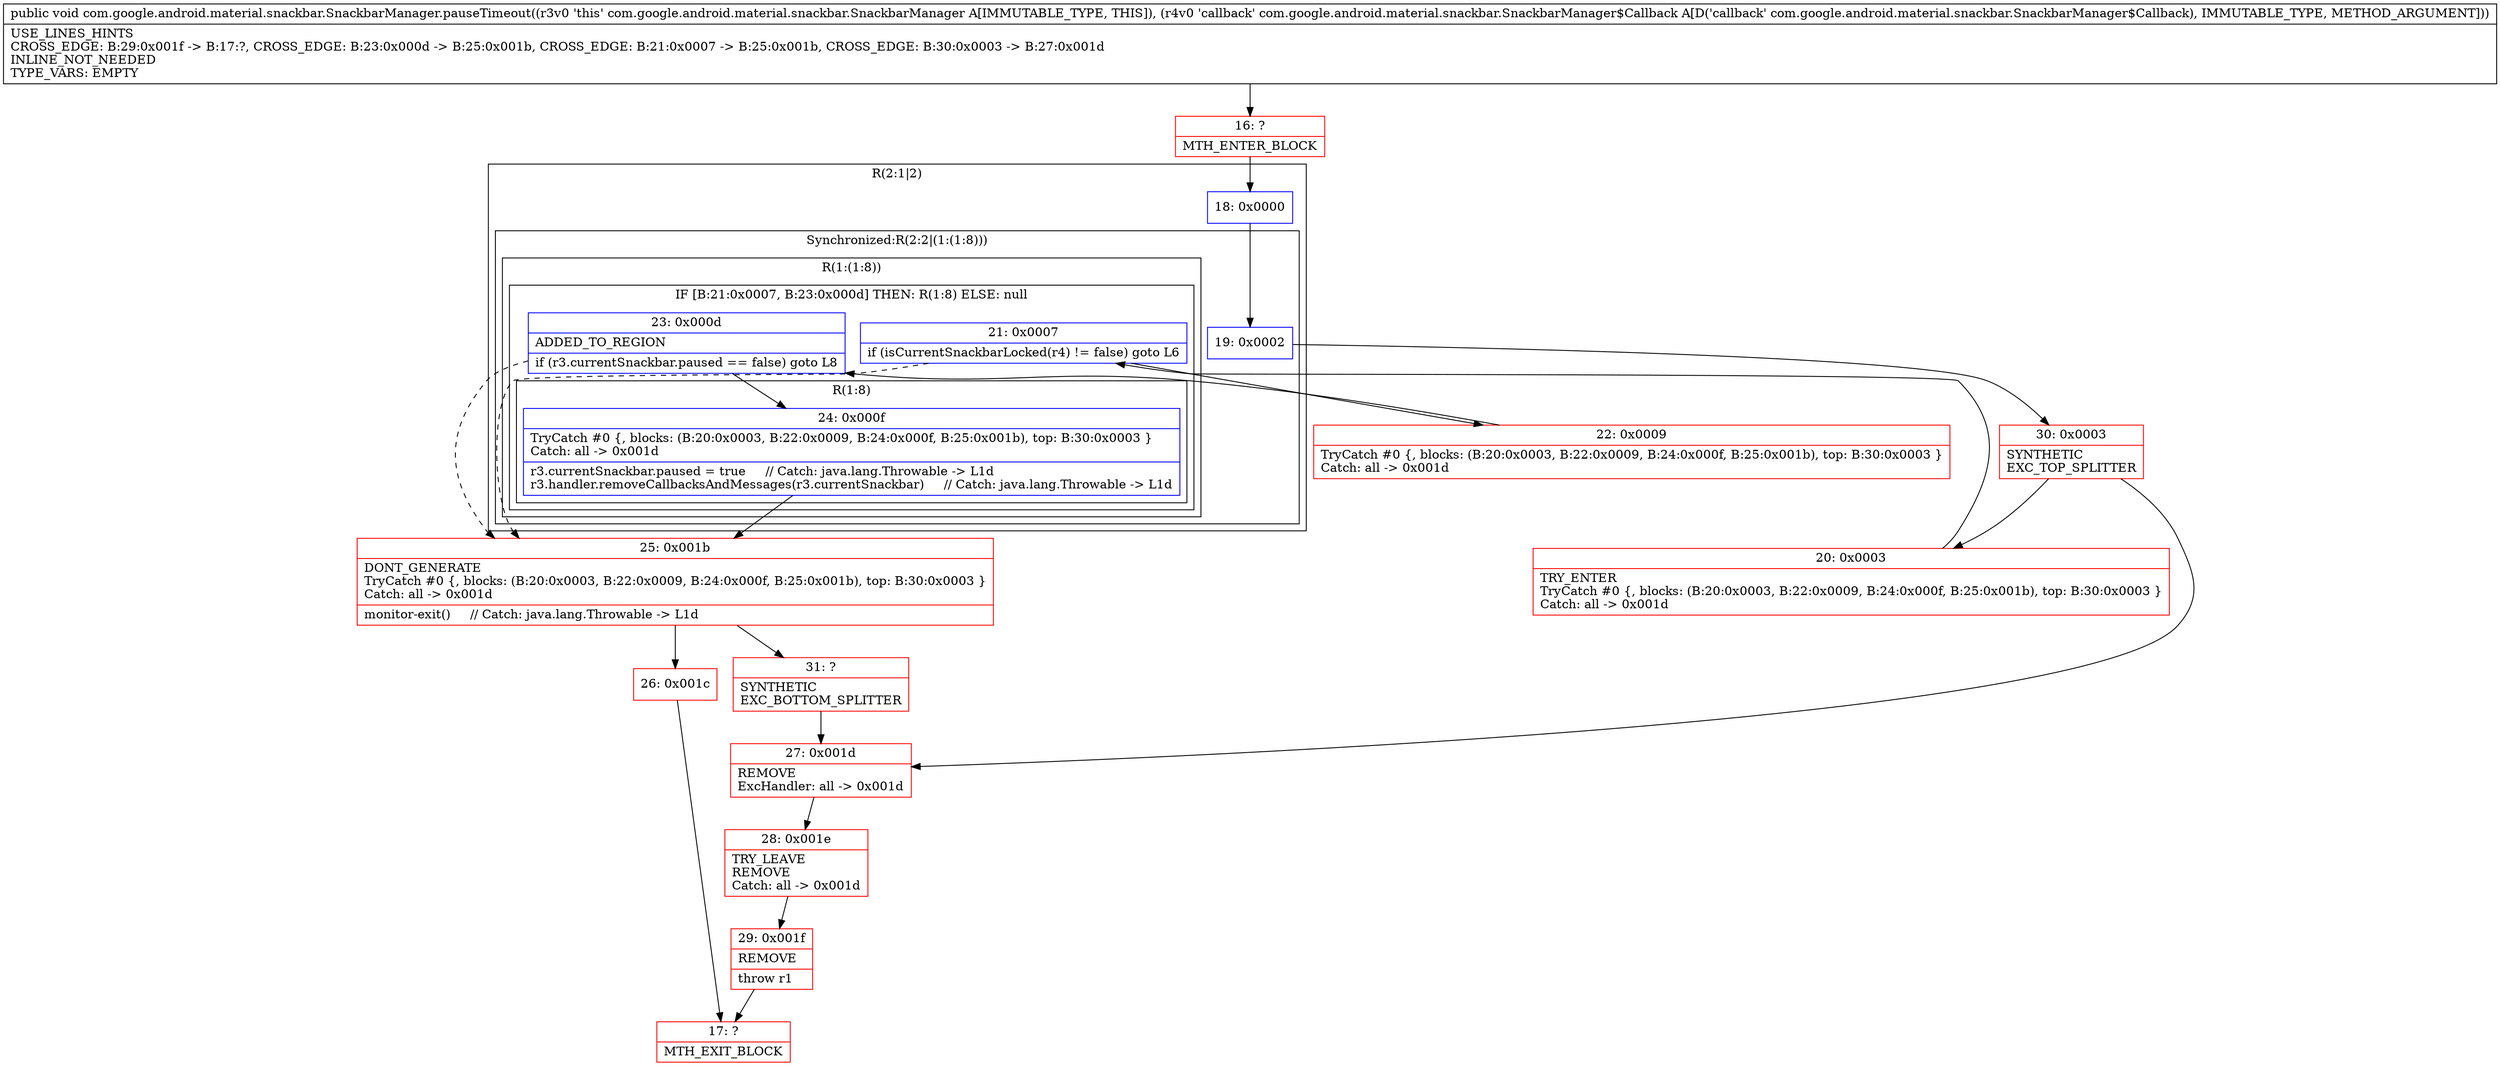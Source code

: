 digraph "CFG forcom.google.android.material.snackbar.SnackbarManager.pauseTimeout(Lcom\/google\/android\/material\/snackbar\/SnackbarManager$Callback;)V" {
subgraph cluster_Region_1494852732 {
label = "R(2:1|2)";
node [shape=record,color=blue];
Node_18 [shape=record,label="{18\:\ 0x0000}"];
subgraph cluster_SynchronizedRegion_483171157 {
label = "Synchronized:R(2:2|(1:(1:8)))";
node [shape=record,color=blue];
Node_19 [shape=record,label="{19\:\ 0x0002}"];
subgraph cluster_Region_1701319016 {
label = "R(1:(1:8))";
node [shape=record,color=blue];
subgraph cluster_IfRegion_1937530046 {
label = "IF [B:21:0x0007, B:23:0x000d] THEN: R(1:8) ELSE: null";
node [shape=record,color=blue];
Node_21 [shape=record,label="{21\:\ 0x0007|if (isCurrentSnackbarLocked(r4) != false) goto L6\l}"];
Node_23 [shape=record,label="{23\:\ 0x000d|ADDED_TO_REGION\l|if (r3.currentSnackbar.paused == false) goto L8\l}"];
subgraph cluster_Region_1741827305 {
label = "R(1:8)";
node [shape=record,color=blue];
Node_24 [shape=record,label="{24\:\ 0x000f|TryCatch #0 \{, blocks: (B:20:0x0003, B:22:0x0009, B:24:0x000f, B:25:0x001b), top: B:30:0x0003 \}\lCatch: all \-\> 0x001d\l|r3.currentSnackbar.paused = true     \/\/ Catch: java.lang.Throwable \-\> L1d\lr3.handler.removeCallbacksAndMessages(r3.currentSnackbar)     \/\/ Catch: java.lang.Throwable \-\> L1d\l}"];
}
}
}
}
}
Node_16 [shape=record,color=red,label="{16\:\ ?|MTH_ENTER_BLOCK\l}"];
Node_30 [shape=record,color=red,label="{30\:\ 0x0003|SYNTHETIC\lEXC_TOP_SPLITTER\l}"];
Node_20 [shape=record,color=red,label="{20\:\ 0x0003|TRY_ENTER\lTryCatch #0 \{, blocks: (B:20:0x0003, B:22:0x0009, B:24:0x000f, B:25:0x001b), top: B:30:0x0003 \}\lCatch: all \-\> 0x001d\l}"];
Node_22 [shape=record,color=red,label="{22\:\ 0x0009|TryCatch #0 \{, blocks: (B:20:0x0003, B:22:0x0009, B:24:0x000f, B:25:0x001b), top: B:30:0x0003 \}\lCatch: all \-\> 0x001d\l}"];
Node_25 [shape=record,color=red,label="{25\:\ 0x001b|DONT_GENERATE\lTryCatch #0 \{, blocks: (B:20:0x0003, B:22:0x0009, B:24:0x000f, B:25:0x001b), top: B:30:0x0003 \}\lCatch: all \-\> 0x001d\l|monitor\-exit()     \/\/ Catch: java.lang.Throwable \-\> L1d\l}"];
Node_26 [shape=record,color=red,label="{26\:\ 0x001c}"];
Node_17 [shape=record,color=red,label="{17\:\ ?|MTH_EXIT_BLOCK\l}"];
Node_31 [shape=record,color=red,label="{31\:\ ?|SYNTHETIC\lEXC_BOTTOM_SPLITTER\l}"];
Node_27 [shape=record,color=red,label="{27\:\ 0x001d|REMOVE\lExcHandler: all \-\> 0x001d\l}"];
Node_28 [shape=record,color=red,label="{28\:\ 0x001e|TRY_LEAVE\lREMOVE\lCatch: all \-\> 0x001d\l}"];
Node_29 [shape=record,color=red,label="{29\:\ 0x001f|REMOVE\l|throw r1\l}"];
MethodNode[shape=record,label="{public void com.google.android.material.snackbar.SnackbarManager.pauseTimeout((r3v0 'this' com.google.android.material.snackbar.SnackbarManager A[IMMUTABLE_TYPE, THIS]), (r4v0 'callback' com.google.android.material.snackbar.SnackbarManager$Callback A[D('callback' com.google.android.material.snackbar.SnackbarManager$Callback), IMMUTABLE_TYPE, METHOD_ARGUMENT]))  | USE_LINES_HINTS\lCROSS_EDGE: B:29:0x001f \-\> B:17:?, CROSS_EDGE: B:23:0x000d \-\> B:25:0x001b, CROSS_EDGE: B:21:0x0007 \-\> B:25:0x001b, CROSS_EDGE: B:30:0x0003 \-\> B:27:0x001d\lINLINE_NOT_NEEDED\lTYPE_VARS: EMPTY\l}"];
MethodNode -> Node_16;Node_18 -> Node_19;
Node_19 -> Node_30;
Node_21 -> Node_22;
Node_21 -> Node_25[style=dashed];
Node_23 -> Node_24;
Node_23 -> Node_25[style=dashed];
Node_24 -> Node_25;
Node_16 -> Node_18;
Node_30 -> Node_20;
Node_30 -> Node_27;
Node_20 -> Node_21;
Node_22 -> Node_23;
Node_25 -> Node_26;
Node_25 -> Node_31;
Node_26 -> Node_17;
Node_31 -> Node_27;
Node_27 -> Node_28;
Node_28 -> Node_29;
Node_29 -> Node_17;
}


